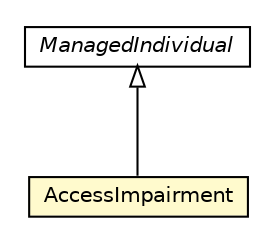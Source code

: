 #!/usr/local/bin/dot
#
# Class diagram 
# Generated by UMLGraph version R5_6-24-gf6e263 (http://www.umlgraph.org/)
#

digraph G {
	edge [fontname="Helvetica",fontsize=10,labelfontname="Helvetica",labelfontsize=10];
	node [fontname="Helvetica",fontsize=10,shape=plaintext];
	nodesep=0.25;
	ranksep=0.5;
	// org.universAAL.middleware.owl.ManagedIndividual
	c116818 [label=<<table title="org.universAAL.middleware.owl.ManagedIndividual" border="0" cellborder="1" cellspacing="0" cellpadding="2" port="p" href="../../owl/ManagedIndividual.html">
		<tr><td><table border="0" cellspacing="0" cellpadding="1">
<tr><td align="center" balign="center"><font face="Helvetica-Oblique"> ManagedIndividual </font></td></tr>
		</table></td></tr>
		</table>>, URL="../../owl/ManagedIndividual.html", fontname="Helvetica", fontcolor="black", fontsize=10.0];
	// org.universAAL.middleware.ui.owl.AccessImpairment
	c117221 [label=<<table title="org.universAAL.middleware.ui.owl.AccessImpairment" border="0" cellborder="1" cellspacing="0" cellpadding="2" port="p" bgcolor="lemonChiffon" href="./AccessImpairment.html">
		<tr><td><table border="0" cellspacing="0" cellpadding="1">
<tr><td align="center" balign="center"> AccessImpairment </td></tr>
		</table></td></tr>
		</table>>, URL="./AccessImpairment.html", fontname="Helvetica", fontcolor="black", fontsize=10.0];
	//org.universAAL.middleware.ui.owl.AccessImpairment extends org.universAAL.middleware.owl.ManagedIndividual
	c116818:p -> c117221:p [dir=back,arrowtail=empty];
}


